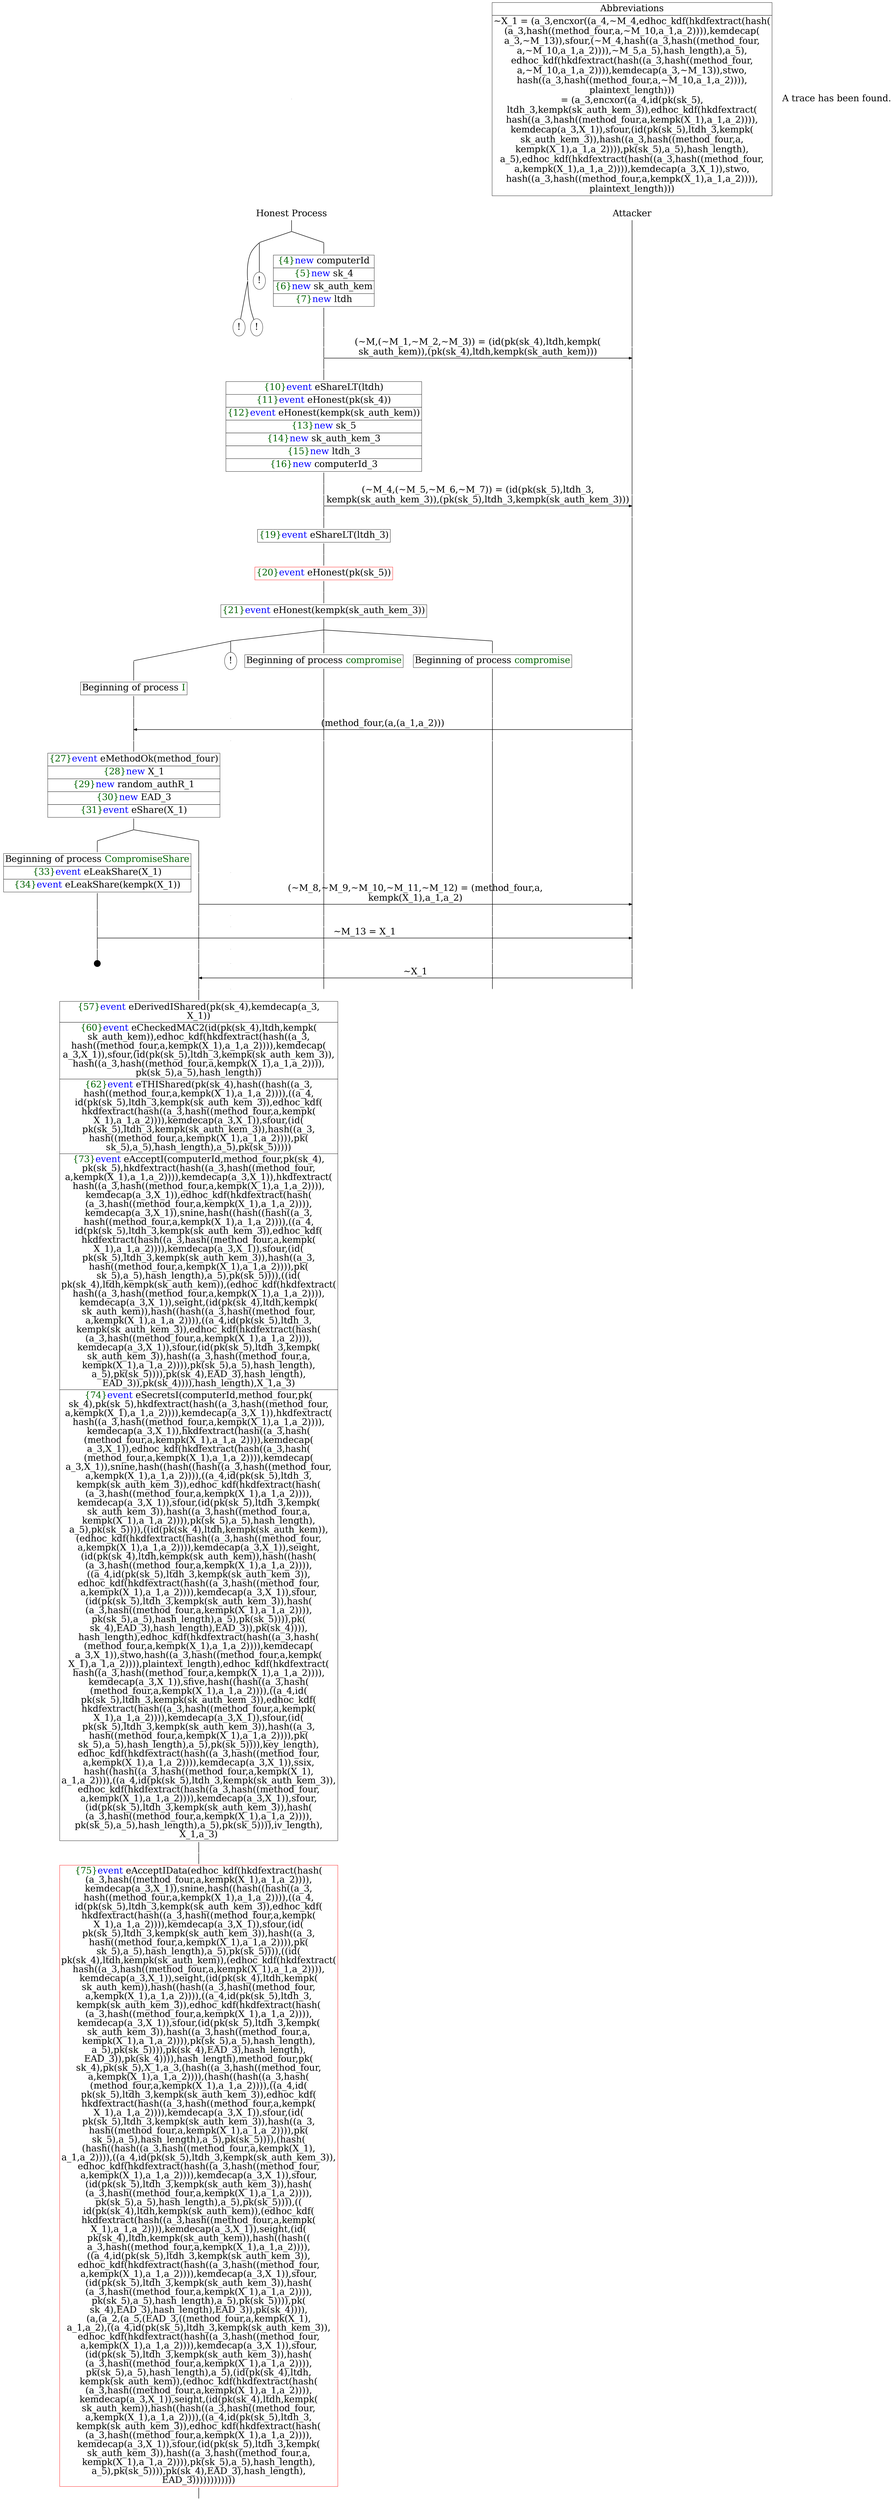 digraph {
graph [ordering = out]
edge [arrowhead = none, penwidth = 1.6, fontsize = 30]
node [shape = point, width = 0, height = 0, fontsize = 30]
Trace<br/>
[label = <A trace has been found.<br/>
>, shape = plaintext]
P0__0 [label = "Honest Process", shape = plaintext]
P__0 [label = "Attacker", shape = plaintext]
Trace -> P0__0 [label = "", style = invisible, weight = 100]{rank = same; P0__0 P__0}
P0__0 -> P0__1 [label = <>, weight = 100]
/*RPar */
P0__1 -> P0_1__1 [label = <>]
P0__1 -> P0_0__1 [label = <>]
P0__1 [label = "", fixedsize = false, width = 0, height = 0, shape = none]
{rank = same; P0_0__1 P0_1__1}
P0_0__1 -> P0_0__2 [label = <>, weight = 100]
P0_0__2 [shape = plaintext, label = <<TABLE BORDER="0" CELLBORDER="1" CELLSPACING="0" CELLPADDING="4"> <TR><TD><FONT COLOR="darkgreen">{4}</FONT><FONT COLOR="blue">new </FONT>computerId</TD></TR><TR><TD><FONT COLOR="darkgreen">{5}</FONT><FONT COLOR="blue">new </FONT>sk_4</TD></TR><TR><TD><FONT COLOR="darkgreen">{6}</FONT><FONT COLOR="blue">new </FONT>sk_auth_kem</TD></TR><TR><TD><FONT COLOR="darkgreen">{7}</FONT><FONT COLOR="blue">new </FONT>ltdh</TD></TR></TABLE>>]
P0_0__2 -> P0_0__3 [label = <>, weight = 100]
P0_0__3 -> P0_0__4 [label = <>, weight = 100]
P__0 -> P__1 [label = <>, weight = 100]
{rank = same; P__1 P0_0__4}
P0_0__4 -> P0_0__5 [label = <>, weight = 100]
P__1 -> P__2 [label = <>, weight = 100]
{rank = same; P__2 P0_0__5}
P0_0__5 -> P__2 [label = <(~M,(~M_1,~M_2,~M_3)) = (id(pk(sk_4),ltdh,kempk(<br/>
sk_auth_kem)),(pk(sk_4),ltdh,kempk(sk_auth_kem)))>, arrowhead = normal]
P0_0__5 -> P0_0__6 [label = <>, weight = 100]
P__2 -> P__3 [label = <>, weight = 100]
{rank = same; P__3 P0_0__6}
P0_0__6 -> P0_0__7 [label = <>, weight = 100]
P0_0__7 [shape = plaintext, label = <<TABLE BORDER="0" CELLBORDER="1" CELLSPACING="0" CELLPADDING="4"> <TR><TD><FONT COLOR="darkgreen">{10}</FONT><FONT COLOR="blue">event</FONT> eShareLT(ltdh)</TD></TR><TR><TD><FONT COLOR="darkgreen">{11}</FONT><FONT COLOR="blue">event</FONT> eHonest(pk(sk_4))</TD></TR><TR><TD><FONT COLOR="darkgreen">{12}</FONT><FONT COLOR="blue">event</FONT> eHonest(kempk(sk_auth_kem))</TD></TR><TR><TD><FONT COLOR="darkgreen">{13}</FONT><FONT COLOR="blue">new </FONT>sk_5</TD></TR><TR><TD><FONT COLOR="darkgreen">{14}</FONT><FONT COLOR="blue">new </FONT>sk_auth_kem_3</TD></TR><TR><TD><FONT COLOR="darkgreen">{15}</FONT><FONT COLOR="blue">new </FONT>ltdh_3</TD></TR><TR><TD><FONT COLOR="darkgreen">{16}</FONT><FONT COLOR="blue">new </FONT>computerId_3</TD></TR></TABLE>>]
P0_0__7 -> P0_0__8 [label = <>, weight = 100]
P0_0__8 -> P0_0__9 [label = <>, weight = 100]
P__3 -> P__4 [label = <>, weight = 100]
{rank = same; P__4 P0_0__9}
P0_0__9 -> P0_0__10 [label = <>, weight = 100]
P__4 -> P__5 [label = <>, weight = 100]
{rank = same; P__5 P0_0__10}
P0_0__10 -> P__5 [label = <(~M_4,(~M_5,~M_6,~M_7)) = (id(pk(sk_5),ltdh_3,<br/>
kempk(sk_auth_kem_3)),(pk(sk_5),ltdh_3,kempk(sk_auth_kem_3)))>, arrowhead = normal]
P0_0__10 -> P0_0__11 [label = <>, weight = 100]
P__5 -> P__6 [label = <>, weight = 100]
{rank = same; P__6 P0_0__11}
P0_0__11 -> P0_0__12 [label = <>, weight = 100]
P0_0__12 [shape = plaintext, label = <<TABLE BORDER="0" CELLBORDER="1" CELLSPACING="0" CELLPADDING="4"> <TR><TD><FONT COLOR="darkgreen">{19}</FONT><FONT COLOR="blue">event</FONT> eShareLT(ltdh_3)</TD></TR></TABLE>>]
P0_0__12 -> P0_0__13 [label = <>, weight = 100]
P0_0__13 -> P0_0__14 [label = <>, weight = 100]
P0_0__14 [color = red, shape = plaintext, label = <<TABLE BORDER="0" CELLBORDER="1" CELLSPACING="0" CELLPADDING="4"> <TR><TD><FONT COLOR="darkgreen">{20}</FONT><FONT COLOR="blue">event</FONT> eHonest(pk(sk_5))</TD></TR></TABLE>>]
P0_0__14 -> P0_0__15 [label = <>, weight = 100]
P0_0__15 -> P0_0__16 [label = <>, weight = 100]
P0_0__16 [shape = plaintext, label = <<TABLE BORDER="0" CELLBORDER="1" CELLSPACING="0" CELLPADDING="4"> <TR><TD><FONT COLOR="darkgreen">{21}</FONT><FONT COLOR="blue">event</FONT> eHonest(kempk(sk_auth_kem_3))</TD></TR></TABLE>>]
P0_0__16 -> P0_0__17 [label = <>, weight = 100]
/*RPar */
P0_0__17 -> P0_0_2__17 [label = <>]
P0_0__17 -> P0_0_1__17 [label = <>]
P0_0__17 -> P0_0_0__17 [label = <>]
P0_0__17 [label = "", fixedsize = false, width = 0, height = 0, shape = none]
{rank = same; P0_0_0__17 P0_0_1__17 P0_0_2__17}
P0_0_0__17 -> P0_0_0__18 [label = <>, weight = 100]
P0_0_0__18 [shape = plaintext, label = <<TABLE BORDER="0" CELLBORDER="1" CELLSPACING="0" CELLPADDING="4"> <TR><TD>Beginning of process <FONT COLOR="darkgreen">compromise</FONT></TD></TR></TABLE>>]
P0_0_0__18 -> P0_0_0__19 [label = <>, weight = 100]
P0_0_1__17 -> P0_0_1__18 [label = <>, weight = 100]
P0_0_1__18 [shape = plaintext, label = <<TABLE BORDER="0" CELLBORDER="1" CELLSPACING="0" CELLPADDING="4"> <TR><TD>Beginning of process <FONT COLOR="darkgreen">compromise</FONT></TD></TR></TABLE>>]
P0_0_1__18 -> P0_0_1__19 [label = <>, weight = 100]
/*RPar */
P0_0_2__17 -> P0_0_2_1__17 [label = <>]
P0_0_2__17 -> P0_0_2_0__17 [label = <>]
P0_0_2__17 [label = "", fixedsize = false, width = 0, height = 0, shape = none]
{rank = same; P0_0_2_0__17 P0_0_2_1__17}
P0_0_2_0__17 [label = "!", shape = ellipse]
P0_0_2_1__17 -> P0_0_2_1__18 [label = <>, weight = 100]
P0_0_2_1__18 [shape = plaintext, label = <<TABLE BORDER="0" CELLBORDER="1" CELLSPACING="0" CELLPADDING="4"> <TR><TD>Beginning of process <FONT COLOR="darkgreen">I</FONT></TD></TR></TABLE>>]
P0_0_2_1__18 -> P0_0_2_1__19 [label = <>, weight = 100]
/*RPar */
P0_1__1 -> P0_1_1__1 [label = <>]
P0_1__1 -> P0_1_0__1 [label = <>]
P0_1__1 [label = "", fixedsize = false, width = 0, height = 0, shape = none]
{rank = same; P0_1_0__1 P0_1_1__1}
P0_1_0__1 [label = "!", shape = ellipse]
/*RPar */
P0_1_1__1 -> P0_1_1_1__1 [label = <>]
P0_1_1__1 -> P0_1_1_0__1 [label = <>]
P0_1_1__1 [label = "", fixedsize = false, width = 0, height = 0, shape = none]
{rank = same; P0_1_1_0__1 P0_1_1_1__1}
P0_1_1_0__1 [label = "!", shape = ellipse]
P0_1_1_1__1 [label = "!", shape = ellipse]
P0_0_2_1__19 -> P0_0_2_1__20 [label = <>, weight = 100]
P0_0_2_0__18 [label = "", style = invisible]
P0_0_2_0__17 -> P0_0_2_0__18 [label = <>, weight = 100, style = invisible]
P0_0_1__19 -> P0_0_1__20 [label = <>, weight = 100]
P0_0_0__19 -> P0_0_0__20 [label = <>, weight = 100]
P__6 -> P__7 [label = <>, weight = 100]
{rank = same; P__7 P0_0_0__20 P0_0_1__20 P0_0_2_0__18 P0_0_2_1__20}
P0_0_2_1__20 -> P0_0_2_1__21 [label = <>, weight = 100]
P__7 -> P__8 [label = <>, weight = 100]
{rank = same; P__8 P0_0_2_1__21}
P0_0_2_1__21 -> P__8 [label = <(method_four,(a,(a_1,a_2)))>, dir = back, arrowhead = normal]
P0_0_2_1__21 -> P0_0_2_1__22 [label = <>, weight = 100]
P0_0_2_0__19 [label = "", style = invisible]
P0_0_2_0__18 -> P0_0_2_0__19 [label = <>, weight = 100, style = invisible]
P0_0_1__20 -> P0_0_1__21 [label = <>, weight = 100]
P0_0_0__20 -> P0_0_0__21 [label = <>, weight = 100]
P__8 -> P__9 [label = <>, weight = 100]
{rank = same; P__9 P0_0_0__21 P0_0_1__21 P0_0_2_0__19 P0_0_2_1__22}
P0_0_2_1__22 -> P0_0_2_1__23 [label = <>, weight = 100]
P0_0_2_1__23 [shape = plaintext, label = <<TABLE BORDER="0" CELLBORDER="1" CELLSPACING="0" CELLPADDING="4"> <TR><TD><FONT COLOR="darkgreen">{27}</FONT><FONT COLOR="blue">event</FONT> eMethodOk(method_four)</TD></TR><TR><TD><FONT COLOR="darkgreen">{28}</FONT><FONT COLOR="blue">new </FONT>X_1</TD></TR><TR><TD><FONT COLOR="darkgreen">{29}</FONT><FONT COLOR="blue">new </FONT>random_authR_1</TD></TR><TR><TD><FONT COLOR="darkgreen">{30}</FONT><FONT COLOR="blue">new </FONT>EAD_3</TD></TR><TR><TD><FONT COLOR="darkgreen">{31}</FONT><FONT COLOR="blue">event</FONT> eShare(X_1)</TD></TR></TABLE>>]
P0_0_2_1__23 -> P0_0_2_1__24 [label = <>, weight = 100]
/*RPar */
P0_0_2_1__24 -> P0_0_2_1_1__24 [label = <>]
P0_0_2_1__24 -> P0_0_2_1_0__24 [label = <>]
P0_0_2_1__24 [label = "", fixedsize = false, width = 0, height = 0, shape = none]
{rank = same; P0_0_2_1_0__24 P0_0_2_1_1__24}
P0_0_2_1_0__24 -> P0_0_2_1_0__25 [label = <>, weight = 100]
P0_0_2_0__20 [label = "", style = invisible]
P0_0_2_0__19 -> P0_0_2_0__20 [label = <>, weight = 100, style = invisible]
P0_0_1__21 -> P0_0_1__22 [label = <>, weight = 100]
P0_0_0__21 -> P0_0_0__22 [label = <>, weight = 100]
P__9 -> P__10 [label = <>, weight = 100]
{rank = same; P__10 P0_0_0__22 P0_0_1__22 P0_0_2_0__20 P0_0_2_1_0__25}
P0_0_2_1_0__25 -> P0_0_2_1_0__26 [label = <>, weight = 100]
P__10 -> P__11 [label = <>, weight = 100]
{rank = same; P__11 P0_0_2_1_0__26}
P0_0_2_1_0__26 -> P__11 [label = <(~M_8,~M_9,~M_10,~M_11,~M_12) = (method_four,a,<br/>
kempk(X_1),a_1,a_2)>, arrowhead = normal]
P0_0_2_1_0__26 -> P0_0_2_1_0__27 [label = <>, weight = 100]
P0_0_2_0__21 [label = "", style = invisible]
P0_0_2_0__20 -> P0_0_2_0__21 [label = <>, weight = 100, style = invisible]
P0_0_1__22 -> P0_0_1__23 [label = <>, weight = 100]
P0_0_0__22 -> P0_0_0__23 [label = <>, weight = 100]
P__11 -> P__12 [label = <>, weight = 100]
{rank = same; P__12 P0_0_0__23 P0_0_1__23 P0_0_2_0__21 P0_0_2_1_0__27}
P0_0_2_1_1__24 -> P0_0_2_1_1__25 [label = <>, weight = 100]
P0_0_2_1_1__25 [shape = plaintext, label = <<TABLE BORDER="0" CELLBORDER="1" CELLSPACING="0" CELLPADDING="4"> <TR><TD>Beginning of process <FONT COLOR="darkgreen">CompromiseShare</FONT></TD></TR><TR><TD><FONT COLOR="darkgreen">{33}</FONT><FONT COLOR="blue">event</FONT> eLeakShare(X_1)</TD></TR><TR><TD><FONT COLOR="darkgreen">{34}</FONT><FONT COLOR="blue">event</FONT> eLeakShare(kempk(X_1))</TD></TR></TABLE>>]
P0_0_2_1_1__25 -> P0_0_2_1_1__26 [label = <>, weight = 100]
P0_0_2_1_1__26 -> P0_0_2_1_1__27 [label = <>, weight = 100]
P0_0_2_1_0__27 -> P0_0_2_1_0__28 [label = <>, weight = 100]
P0_0_2_0__22 [label = "", style = invisible]
P0_0_2_0__21 -> P0_0_2_0__22 [label = <>, weight = 100, style = invisible]
P0_0_1__23 -> P0_0_1__24 [label = <>, weight = 100]
P0_0_0__23 -> P0_0_0__24 [label = <>, weight = 100]
P__12 -> P__13 [label = <>, weight = 100]
{rank = same; P__13 P0_0_0__24 P0_0_1__24 P0_0_2_0__22 P0_0_2_1_0__28 P0_0_2_1_1__27}
P0_0_2_1_1__27 -> P0_0_2_1_1__28 [label = <>, weight = 100]
P__13 -> P__14 [label = <>, weight = 100]
{rank = same; P__14 P0_0_2_1_1__28}
P0_0_2_1_1__28 -> P__14 [label = <~M_13 = X_1>, arrowhead = normal]
P0_0_2_1_1__28 -> P0_0_2_1_1__29 [label = <>, weight = 100]
P0_0_2_1_0__28 -> P0_0_2_1_0__29 [label = <>, weight = 100]
P0_0_2_0__23 [label = "", style = invisible]
P0_0_2_0__22 -> P0_0_2_0__23 [label = <>, weight = 100, style = invisible]
P0_0_1__24 -> P0_0_1__25 [label = <>, weight = 100]
P0_0_0__24 -> P0_0_0__25 [label = <>, weight = 100]
P__14 -> P__15 [label = <>, weight = 100]
{rank = same; P__15 P0_0_0__25 P0_0_1__25 P0_0_2_0__23 P0_0_2_1_0__29 P0_0_2_1_1__29}
P0_0_2_1_1__30 [label = "", width = 0.3, height = 0.3]
P0_0_2_1_1__29 -> P0_0_2_1_1__30 [label = <>, weight = 100]
P0_0_2_1_0__29 -> P0_0_2_1_0__30 [label = <>, weight = 100]
P0_0_2_0__24 [label = "", style = invisible]
P0_0_2_0__23 -> P0_0_2_0__24 [label = <>, weight = 100, style = invisible]
P0_0_1__25 -> P0_0_1__26 [label = <>, weight = 100]
P0_0_0__25 -> P0_0_0__26 [label = <>, weight = 100]
P__15 -> P__16 [label = <>, weight = 100]
{rank = same; P__16 P0_0_0__26 P0_0_1__26 P0_0_2_0__24 P0_0_2_1_0__30}
P0_0_2_1_0__30 -> P0_0_2_1_0__31 [label = <>, weight = 100]
P__16 -> P__17 [label = <>, weight = 100]
{rank = same; P__17 P0_0_2_1_0__31}
P0_0_2_1_0__31 -> P__17 [label = <~X_1>, dir = back, arrowhead = normal]
P0_0_2_1_0__31 -> P0_0_2_1_0__32 [label = <>, weight = 100]
P0_0_2_0__25 [label = "", style = invisible]
P0_0_2_0__24 -> P0_0_2_0__25 [label = <>, weight = 100, style = invisible]
P0_0_1__26 -> P0_0_1__27 [label = <>, weight = 100]
P0_0_0__26 -> P0_0_0__27 [label = <>, weight = 100]
P__17 -> P__18 [label = <>, weight = 100]
{rank = same; P__18 P0_0_0__27 P0_0_1__27 P0_0_2_0__25 P0_0_2_1_0__32}
P0_0_2_1_0__32 -> P0_0_2_1_0__33 [label = <>, weight = 100]
P0_0_2_1_0__33 [shape = plaintext, label = <<TABLE BORDER="0" CELLBORDER="1" CELLSPACING="0" CELLPADDING="4"> <TR><TD><FONT COLOR="darkgreen">{57}</FONT><FONT COLOR="blue">event</FONT> eDerivedIShared(pk(sk_4),kemdecap(a_3,<br/>
X_1))</TD></TR><TR><TD><FONT COLOR="darkgreen">{60}</FONT><FONT COLOR="blue">event</FONT> eCheckedMAC2(id(pk(sk_4),ltdh,kempk(<br/>
sk_auth_kem)),edhoc_kdf(hkdfextract(hash((a_3,<br/>
hash((method_four,a,kempk(X_1),a_1,a_2)))),kemdecap(<br/>
a_3,X_1)),sfour,(id(pk(sk_5),ltdh_3,kempk(sk_auth_kem_3)),<br/>
hash((a_3,hash((method_four,a,kempk(X_1),a_1,a_2)))),<br/>
pk(sk_5),a_5),hash_length))</TD></TR><TR><TD><FONT COLOR="darkgreen">{62}</FONT><FONT COLOR="blue">event</FONT> eTHIShared(pk(sk_4),hash((hash((a_3,<br/>
hash((method_four,a,kempk(X_1),a_1,a_2)))),((a_4,<br/>
id(pk(sk_5),ltdh_3,kempk(sk_auth_kem_3)),edhoc_kdf(<br/>
hkdfextract(hash((a_3,hash((method_four,a,kempk(<br/>
X_1),a_1,a_2)))),kemdecap(a_3,X_1)),sfour,(id(<br/>
pk(sk_5),ltdh_3,kempk(sk_auth_kem_3)),hash((a_3,<br/>
hash((method_four,a,kempk(X_1),a_1,a_2)))),pk(<br/>
sk_5),a_5),hash_length),a_5),pk(sk_5)))))</TD></TR><TR><TD><FONT COLOR="darkgreen">{73}</FONT><FONT COLOR="blue">event</FONT> eAcceptI(computerId,method_four,pk(sk_4),<br/>
pk(sk_5),hkdfextract(hash((a_3,hash((method_four,<br/>
a,kempk(X_1),a_1,a_2)))),kemdecap(a_3,X_1)),hkdfextract(<br/>
hash((a_3,hash((method_four,a,kempk(X_1),a_1,a_2)))),<br/>
kemdecap(a_3,X_1)),edhoc_kdf(hkdfextract(hash(<br/>
(a_3,hash((method_four,a,kempk(X_1),a_1,a_2)))),<br/>
kemdecap(a_3,X_1)),snine,hash((hash((hash((a_3,<br/>
hash((method_four,a,kempk(X_1),a_1,a_2)))),((a_4,<br/>
id(pk(sk_5),ltdh_3,kempk(sk_auth_kem_3)),edhoc_kdf(<br/>
hkdfextract(hash((a_3,hash((method_four,a,kempk(<br/>
X_1),a_1,a_2)))),kemdecap(a_3,X_1)),sfour,(id(<br/>
pk(sk_5),ltdh_3,kempk(sk_auth_kem_3)),hash((a_3,<br/>
hash((method_four,a,kempk(X_1),a_1,a_2)))),pk(<br/>
sk_5),a_5),hash_length),a_5),pk(sk_5)))),((id(<br/>
pk(sk_4),ltdh,kempk(sk_auth_kem)),(edhoc_kdf(hkdfextract(<br/>
hash((a_3,hash((method_four,a,kempk(X_1),a_1,a_2)))),<br/>
kemdecap(a_3,X_1)),seight,(id(pk(sk_4),ltdh,kempk(<br/>
sk_auth_kem)),hash((hash((a_3,hash((method_four,<br/>
a,kempk(X_1),a_1,a_2)))),((a_4,id(pk(sk_5),ltdh_3,<br/>
kempk(sk_auth_kem_3)),edhoc_kdf(hkdfextract(hash(<br/>
(a_3,hash((method_four,a,kempk(X_1),a_1,a_2)))),<br/>
kemdecap(a_3,X_1)),sfour,(id(pk(sk_5),ltdh_3,kempk(<br/>
sk_auth_kem_3)),hash((a_3,hash((method_four,a,<br/>
kempk(X_1),a_1,a_2)))),pk(sk_5),a_5),hash_length),<br/>
a_5),pk(sk_5)))),pk(sk_4),EAD_3),hash_length),<br/>
EAD_3)),pk(sk_4)))),hash_length),X_1,a_3)</TD></TR><TR><TD><FONT COLOR="darkgreen">{74}</FONT><FONT COLOR="blue">event</FONT> eSecretsI(computerId,method_four,pk(<br/>
sk_4),pk(sk_5),hkdfextract(hash((a_3,hash((method_four,<br/>
a,kempk(X_1),a_1,a_2)))),kemdecap(a_3,X_1)),hkdfextract(<br/>
hash((a_3,hash((method_four,a,kempk(X_1),a_1,a_2)))),<br/>
kemdecap(a_3,X_1)),hkdfextract(hash((a_3,hash(<br/>
(method_four,a,kempk(X_1),a_1,a_2)))),kemdecap(<br/>
a_3,X_1)),edhoc_kdf(hkdfextract(hash((a_3,hash(<br/>
(method_four,a,kempk(X_1),a_1,a_2)))),kemdecap(<br/>
a_3,X_1)),snine,hash((hash((hash((a_3,hash((method_four,<br/>
a,kempk(X_1),a_1,a_2)))),((a_4,id(pk(sk_5),ltdh_3,<br/>
kempk(sk_auth_kem_3)),edhoc_kdf(hkdfextract(hash(<br/>
(a_3,hash((method_four,a,kempk(X_1),a_1,a_2)))),<br/>
kemdecap(a_3,X_1)),sfour,(id(pk(sk_5),ltdh_3,kempk(<br/>
sk_auth_kem_3)),hash((a_3,hash((method_four,a,<br/>
kempk(X_1),a_1,a_2)))),pk(sk_5),a_5),hash_length),<br/>
a_5),pk(sk_5)))),((id(pk(sk_4),ltdh,kempk(sk_auth_kem)),<br/>
(edhoc_kdf(hkdfextract(hash((a_3,hash((method_four,<br/>
a,kempk(X_1),a_1,a_2)))),kemdecap(a_3,X_1)),seight,<br/>
(id(pk(sk_4),ltdh,kempk(sk_auth_kem)),hash((hash(<br/>
(a_3,hash((method_four,a,kempk(X_1),a_1,a_2)))),<br/>
((a_4,id(pk(sk_5),ltdh_3,kempk(sk_auth_kem_3)),<br/>
edhoc_kdf(hkdfextract(hash((a_3,hash((method_four,<br/>
a,kempk(X_1),a_1,a_2)))),kemdecap(a_3,X_1)),sfour,<br/>
(id(pk(sk_5),ltdh_3,kempk(sk_auth_kem_3)),hash(<br/>
(a_3,hash((method_four,a,kempk(X_1),a_1,a_2)))),<br/>
pk(sk_5),a_5),hash_length),a_5),pk(sk_5)))),pk(<br/>
sk_4),EAD_3),hash_length),EAD_3)),pk(sk_4)))),<br/>
hash_length),edhoc_kdf(hkdfextract(hash((a_3,hash(<br/>
(method_four,a,kempk(X_1),a_1,a_2)))),kemdecap(<br/>
a_3,X_1)),stwo,hash((a_3,hash((method_four,a,kempk(<br/>
X_1),a_1,a_2)))),plaintext_length),edhoc_kdf(hkdfextract(<br/>
hash((a_3,hash((method_four,a,kempk(X_1),a_1,a_2)))),<br/>
kemdecap(a_3,X_1)),sfive,hash((hash((a_3,hash(<br/>
(method_four,a,kempk(X_1),a_1,a_2)))),((a_4,id(<br/>
pk(sk_5),ltdh_3,kempk(sk_auth_kem_3)),edhoc_kdf(<br/>
hkdfextract(hash((a_3,hash((method_four,a,kempk(<br/>
X_1),a_1,a_2)))),kemdecap(a_3,X_1)),sfour,(id(<br/>
pk(sk_5),ltdh_3,kempk(sk_auth_kem_3)),hash((a_3,<br/>
hash((method_four,a,kempk(X_1),a_1,a_2)))),pk(<br/>
sk_5),a_5),hash_length),a_5),pk(sk_5)))),key_length),<br/>
edhoc_kdf(hkdfextract(hash((a_3,hash((method_four,<br/>
a,kempk(X_1),a_1,a_2)))),kemdecap(a_3,X_1)),ssix,<br/>
hash((hash((a_3,hash((method_four,a,kempk(X_1),<br/>
a_1,a_2)))),((a_4,id(pk(sk_5),ltdh_3,kempk(sk_auth_kem_3)),<br/>
edhoc_kdf(hkdfextract(hash((a_3,hash((method_four,<br/>
a,kempk(X_1),a_1,a_2)))),kemdecap(a_3,X_1)),sfour,<br/>
(id(pk(sk_5),ltdh_3,kempk(sk_auth_kem_3)),hash(<br/>
(a_3,hash((method_four,a,kempk(X_1),a_1,a_2)))),<br/>
pk(sk_5),a_5),hash_length),a_5),pk(sk_5)))),iv_length),<br/>
X_1,a_3)</TD></TR></TABLE>>]
P0_0_2_1_0__33 -> P0_0_2_1_0__34 [label = <>, weight = 100]
P0_0_2_1_0__34 -> P0_0_2_1_0__35 [label = <>, weight = 100]
P0_0_2_1_0__35 [color = red, shape = plaintext, label = <<TABLE BORDER="0" CELLBORDER="1" CELLSPACING="0" CELLPADDING="4"> <TR><TD><FONT COLOR="darkgreen">{75}</FONT><FONT COLOR="blue">event</FONT> eAcceptIData(edhoc_kdf(hkdfextract(hash(<br/>
(a_3,hash((method_four,a,kempk(X_1),a_1,a_2)))),<br/>
kemdecap(a_3,X_1)),snine,hash((hash((hash((a_3,<br/>
hash((method_four,a,kempk(X_1),a_1,a_2)))),((a_4,<br/>
id(pk(sk_5),ltdh_3,kempk(sk_auth_kem_3)),edhoc_kdf(<br/>
hkdfextract(hash((a_3,hash((method_four,a,kempk(<br/>
X_1),a_1,a_2)))),kemdecap(a_3,X_1)),sfour,(id(<br/>
pk(sk_5),ltdh_3,kempk(sk_auth_kem_3)),hash((a_3,<br/>
hash((method_four,a,kempk(X_1),a_1,a_2)))),pk(<br/>
sk_5),a_5),hash_length),a_5),pk(sk_5)))),((id(<br/>
pk(sk_4),ltdh,kempk(sk_auth_kem)),(edhoc_kdf(hkdfextract(<br/>
hash((a_3,hash((method_four,a,kempk(X_1),a_1,a_2)))),<br/>
kemdecap(a_3,X_1)),seight,(id(pk(sk_4),ltdh,kempk(<br/>
sk_auth_kem)),hash((hash((a_3,hash((method_four,<br/>
a,kempk(X_1),a_1,a_2)))),((a_4,id(pk(sk_5),ltdh_3,<br/>
kempk(sk_auth_kem_3)),edhoc_kdf(hkdfextract(hash(<br/>
(a_3,hash((method_four,a,kempk(X_1),a_1,a_2)))),<br/>
kemdecap(a_3,X_1)),sfour,(id(pk(sk_5),ltdh_3,kempk(<br/>
sk_auth_kem_3)),hash((a_3,hash((method_four,a,<br/>
kempk(X_1),a_1,a_2)))),pk(sk_5),a_5),hash_length),<br/>
a_5),pk(sk_5)))),pk(sk_4),EAD_3),hash_length),<br/>
EAD_3)),pk(sk_4)))),hash_length),method_four,pk(<br/>
sk_4),pk(sk_5),X_1,a_3,(hash((a_3,hash((method_four,<br/>
a,kempk(X_1),a_1,a_2)))),(hash((hash((a_3,hash(<br/>
(method_four,a,kempk(X_1),a_1,a_2)))),((a_4,id(<br/>
pk(sk_5),ltdh_3,kempk(sk_auth_kem_3)),edhoc_kdf(<br/>
hkdfextract(hash((a_3,hash((method_four,a,kempk(<br/>
X_1),a_1,a_2)))),kemdecap(a_3,X_1)),sfour,(id(<br/>
pk(sk_5),ltdh_3,kempk(sk_auth_kem_3)),hash((a_3,<br/>
hash((method_four,a,kempk(X_1),a_1,a_2)))),pk(<br/>
sk_5),a_5),hash_length),a_5),pk(sk_5)))),(hash(<br/>
(hash((hash((a_3,hash((method_four,a,kempk(X_1),<br/>
a_1,a_2)))),((a_4,id(pk(sk_5),ltdh_3,kempk(sk_auth_kem_3)),<br/>
edhoc_kdf(hkdfextract(hash((a_3,hash((method_four,<br/>
a,kempk(X_1),a_1,a_2)))),kemdecap(a_3,X_1)),sfour,<br/>
(id(pk(sk_5),ltdh_3,kempk(sk_auth_kem_3)),hash(<br/>
(a_3,hash((method_four,a,kempk(X_1),a_1,a_2)))),<br/>
pk(sk_5),a_5),hash_length),a_5),pk(sk_5)))),((<br/>
id(pk(sk_4),ltdh,kempk(sk_auth_kem)),(edhoc_kdf(<br/>
hkdfextract(hash((a_3,hash((method_four,a,kempk(<br/>
X_1),a_1,a_2)))),kemdecap(a_3,X_1)),seight,(id(<br/>
pk(sk_4),ltdh,kempk(sk_auth_kem)),hash((hash((<br/>
a_3,hash((method_four,a,kempk(X_1),a_1,a_2)))),<br/>
((a_4,id(pk(sk_5),ltdh_3,kempk(sk_auth_kem_3)),<br/>
edhoc_kdf(hkdfextract(hash((a_3,hash((method_four,<br/>
a,kempk(X_1),a_1,a_2)))),kemdecap(a_3,X_1)),sfour,<br/>
(id(pk(sk_5),ltdh_3,kempk(sk_auth_kem_3)),hash(<br/>
(a_3,hash((method_four,a,kempk(X_1),a_1,a_2)))),<br/>
pk(sk_5),a_5),hash_length),a_5),pk(sk_5)))),pk(<br/>
sk_4),EAD_3),hash_length),EAD_3)),pk(sk_4)))),<br/>
(a,(a_2,(a_5,(EAD_3,((method_four,a,kempk(X_1),<br/>
a_1,a_2),((a_4,id(pk(sk_5),ltdh_3,kempk(sk_auth_kem_3)),<br/>
edhoc_kdf(hkdfextract(hash((a_3,hash((method_four,<br/>
a,kempk(X_1),a_1,a_2)))),kemdecap(a_3,X_1)),sfour,<br/>
(id(pk(sk_5),ltdh_3,kempk(sk_auth_kem_3)),hash(<br/>
(a_3,hash((method_four,a,kempk(X_1),a_1,a_2)))),<br/>
pk(sk_5),a_5),hash_length),a_5),(id(pk(sk_4),ltdh,<br/>
kempk(sk_auth_kem)),(edhoc_kdf(hkdfextract(hash(<br/>
(a_3,hash((method_four,a,kempk(X_1),a_1,a_2)))),<br/>
kemdecap(a_3,X_1)),seight,(id(pk(sk_4),ltdh,kempk(<br/>
sk_auth_kem)),hash((hash((a_3,hash((method_four,<br/>
a,kempk(X_1),a_1,a_2)))),((a_4,id(pk(sk_5),ltdh_3,<br/>
kempk(sk_auth_kem_3)),edhoc_kdf(hkdfextract(hash(<br/>
(a_3,hash((method_four,a,kempk(X_1),a_1,a_2)))),<br/>
kemdecap(a_3,X_1)),sfour,(id(pk(sk_5),ltdh_3,kempk(<br/>
sk_auth_kem_3)),hash((a_3,hash((method_four,a,<br/>
kempk(X_1),a_1,a_2)))),pk(sk_5),a_5),hash_length),<br/>
a_5),pk(sk_5)))),pk(sk_4),EAD_3),hash_length),<br/>
EAD_3))))))))))))</TD></TR></TABLE>>]
P0_0_2_1_0__35 -> P0_0_2_1_0__36 [label = <>, weight = 100]
Abbrev [shape = plaintext, label = <<TABLE BORDER="0" CELLBORDER="1" CELLSPACING="0" CELLPADDING="4"><TR> <TD> Abbreviations </TD></TR><TR><TD>~X_1 = (a_3,encxor((a_4,~M_4,edhoc_kdf(hkdfextract(hash(<br/>
(a_3,hash((method_four,a,~M_10,a_1,a_2)))),kemdecap(<br/>
a_3,~M_13)),sfour,(~M_4,hash((a_3,hash((method_four,<br/>
a,~M_10,a_1,a_2)))),~M_5,a_5),hash_length),a_5),<br/>
edhoc_kdf(hkdfextract(hash((a_3,hash((method_four,<br/>
a,~M_10,a_1,a_2)))),kemdecap(a_3,~M_13)),stwo,<br/>
hash((a_3,hash((method_four,a,~M_10,a_1,a_2)))),<br/>
plaintext_length)))<br/>
= (a_3,encxor((a_4,id(pk(sk_5),<br/>
ltdh_3,kempk(sk_auth_kem_3)),edhoc_kdf(hkdfextract(<br/>
hash((a_3,hash((method_four,a,kempk(X_1),a_1,a_2)))),<br/>
kemdecap(a_3,X_1)),sfour,(id(pk(sk_5),ltdh_3,kempk(<br/>
sk_auth_kem_3)),hash((a_3,hash((method_four,a,<br/>
kempk(X_1),a_1,a_2)))),pk(sk_5),a_5),hash_length),<br/>
a_5),edhoc_kdf(hkdfextract(hash((a_3,hash((method_four,<br/>
a,kempk(X_1),a_1,a_2)))),kemdecap(a_3,X_1)),stwo,<br/>
hash((a_3,hash((method_four,a,kempk(X_1),a_1,a_2)))),<br/>
plaintext_length)))</TD></TR></TABLE>>]Abbrev -> P__0 [style = invisible, weight =100]}